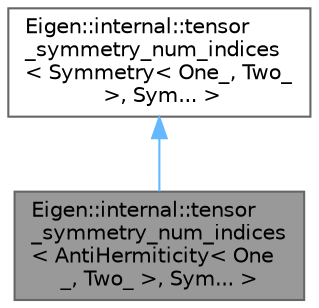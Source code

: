 digraph "Eigen::internal::tensor_symmetry_num_indices&lt; AntiHermiticity&lt; One_, Two_ &gt;, Sym... &gt;"
{
 // LATEX_PDF_SIZE
  bgcolor="transparent";
  edge [fontname=Helvetica,fontsize=10,labelfontname=Helvetica,labelfontsize=10];
  node [fontname=Helvetica,fontsize=10,shape=box,height=0.2,width=0.4];
  Node1 [id="Node000001",label="Eigen::internal::tensor\l_symmetry_num_indices\l\< AntiHermiticity\< One\l_, Two_ \>, Sym... \>",height=0.2,width=0.4,color="gray40", fillcolor="grey60", style="filled", fontcolor="black",tooltip=" "];
  Node2 -> Node1 [id="edge1_Node000001_Node000002",dir="back",color="steelblue1",style="solid",tooltip=" "];
  Node2 [id="Node000002",label="Eigen::internal::tensor\l_symmetry_num_indices\l\< Symmetry\< One_, Two_\l \>, Sym... \>",height=0.2,width=0.4,color="gray40", fillcolor="white", style="filled",URL="$struct_eigen_1_1internal_1_1tensor__symmetry__num__indices_3_01_symmetry_3_01_one___00_01_two___01_4_00_01_sym_8_8_8_01_4.html",tooltip=" "];
}
